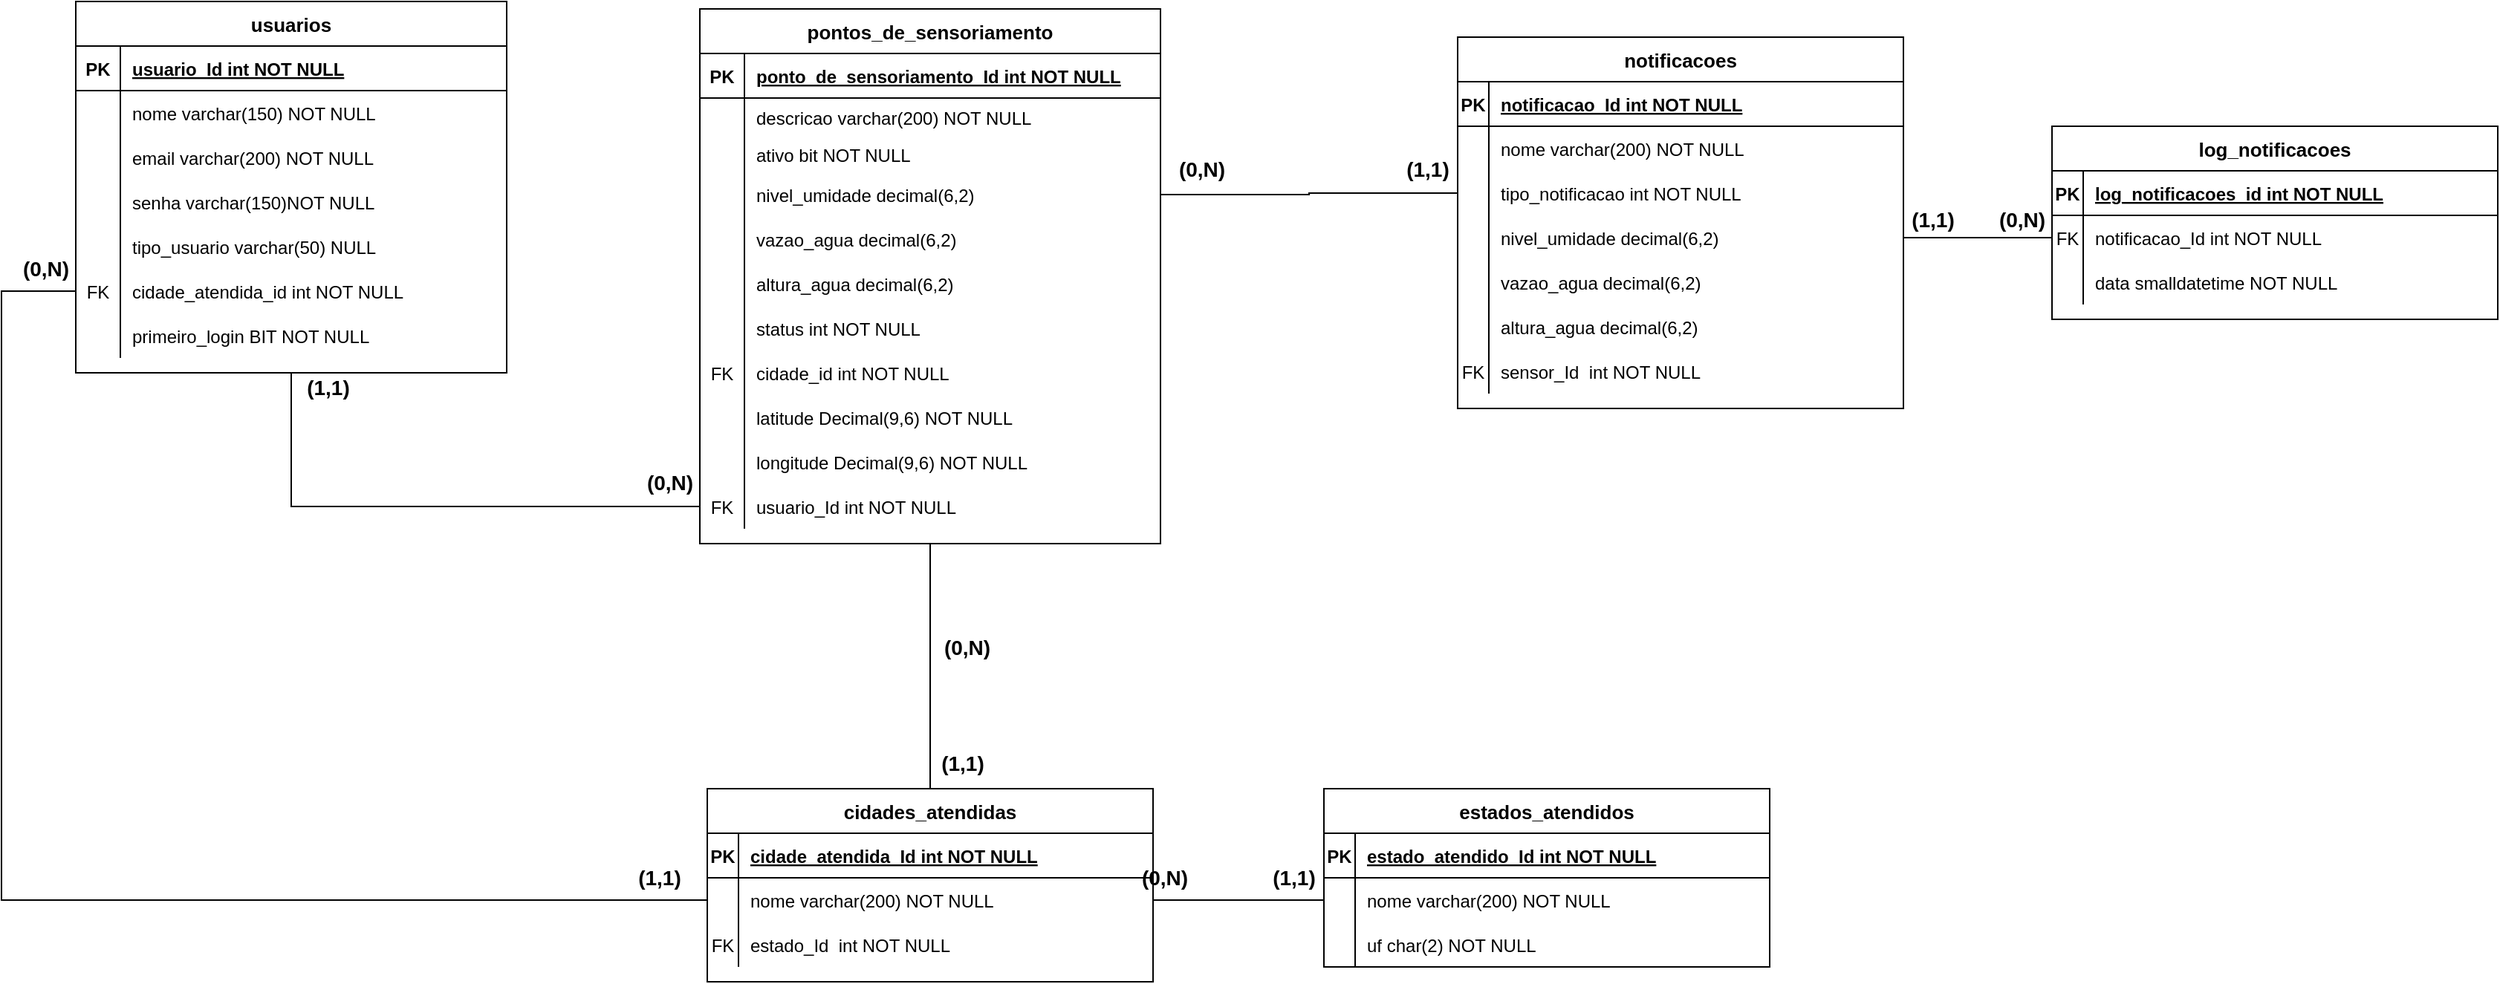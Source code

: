 <mxfile version="14.9.6" type="device"><diagram id="jBr9IymZBDdei56q7elg" name="avisa-enchente"><mxGraphModel dx="846" dy="494" grid="1" gridSize="10" guides="1" tooltips="1" connect="1" arrows="1" fold="1" page="1" pageScale="1" pageWidth="1169" pageHeight="827" math="0" shadow="0"><root><mxCell id="0"/><mxCell id="1" parent="0"/><mxCell id="GgsB9vid7x8GfVZ6DbZx-3" value="notificacoes" style="shape=table;startSize=30;container=1;collapsible=1;childLayout=tableLayout;fixedRows=1;rowLines=0;fontStyle=1;align=center;resizeLast=1;fontSize=13;" parent="1" vertex="1"><mxGeometry x="1180" y="94" width="300" height="250.0" as="geometry"/></mxCell><mxCell id="GgsB9vid7x8GfVZ6DbZx-4" value="" style="shape=partialRectangle;collapsible=0;dropTarget=0;pointerEvents=0;fillColor=none;points=[[0,0.5],[1,0.5]];portConstraint=eastwest;top=0;left=0;right=0;bottom=1;" parent="GgsB9vid7x8GfVZ6DbZx-3" vertex="1"><mxGeometry y="30" width="300" height="30" as="geometry"/></mxCell><mxCell id="GgsB9vid7x8GfVZ6DbZx-5" value="PK" style="shape=partialRectangle;overflow=hidden;connectable=0;fillColor=none;top=0;left=0;bottom=0;right=0;fontStyle=1;" parent="GgsB9vid7x8GfVZ6DbZx-4" vertex="1"><mxGeometry width="21.0" height="30" as="geometry"/></mxCell><mxCell id="GgsB9vid7x8GfVZ6DbZx-6" value="notificacao_Id int NOT NULL" style="shape=partialRectangle;overflow=hidden;connectable=0;fillColor=none;top=0;left=0;bottom=0;right=0;align=left;spacingLeft=6;fontStyle=5;" parent="GgsB9vid7x8GfVZ6DbZx-4" vertex="1"><mxGeometry x="21.0" width="279" height="30" as="geometry"/></mxCell><mxCell id="GgsB9vid7x8GfVZ6DbZx-7" value="" style="shape=partialRectangle;collapsible=0;dropTarget=0;pointerEvents=0;fillColor=none;points=[[0,0.5],[1,0.5]];portConstraint=eastwest;top=0;left=0;right=0;bottom=0;" parent="GgsB9vid7x8GfVZ6DbZx-3" vertex="1"><mxGeometry y="60" width="300" height="30" as="geometry"/></mxCell><mxCell id="GgsB9vid7x8GfVZ6DbZx-8" value="" style="shape=partialRectangle;overflow=hidden;connectable=0;fillColor=none;top=0;left=0;bottom=0;right=0;" parent="GgsB9vid7x8GfVZ6DbZx-7" vertex="1"><mxGeometry width="21.0" height="30" as="geometry"/></mxCell><mxCell id="GgsB9vid7x8GfVZ6DbZx-9" value="nome varchar(200) NOT NULL" style="shape=partialRectangle;overflow=hidden;connectable=0;fillColor=none;top=0;left=0;bottom=0;right=0;align=left;spacingLeft=6;" parent="GgsB9vid7x8GfVZ6DbZx-7" vertex="1"><mxGeometry x="21.0" width="279" height="30" as="geometry"/></mxCell><mxCell id="M9sTHSQk9qjNl0RPblQT-67" style="shape=partialRectangle;collapsible=0;dropTarget=0;pointerEvents=0;fillColor=none;points=[[0,0.5],[1,0.5]];portConstraint=eastwest;top=0;left=0;right=0;bottom=0;" parent="GgsB9vid7x8GfVZ6DbZx-3" vertex="1"><mxGeometry y="90" width="300" height="30" as="geometry"/></mxCell><mxCell id="M9sTHSQk9qjNl0RPblQT-68" style="shape=partialRectangle;overflow=hidden;connectable=0;fillColor=none;top=0;left=0;bottom=0;right=0;" parent="M9sTHSQk9qjNl0RPblQT-67" vertex="1"><mxGeometry width="21.0" height="30" as="geometry"/></mxCell><mxCell id="M9sTHSQk9qjNl0RPblQT-69" value="tipo_notificacao int NOT NULL" style="shape=partialRectangle;overflow=hidden;connectable=0;fillColor=none;top=0;left=0;bottom=0;right=0;align=left;spacingLeft=6;" parent="M9sTHSQk9qjNl0RPblQT-67" vertex="1"><mxGeometry x="21.0" width="279" height="30" as="geometry"/></mxCell><mxCell id="M9sTHSQk9qjNl0RPblQT-70" style="shape=partialRectangle;collapsible=0;dropTarget=0;pointerEvents=0;fillColor=none;points=[[0,0.5],[1,0.5]];portConstraint=eastwest;top=0;left=0;right=0;bottom=0;" parent="GgsB9vid7x8GfVZ6DbZx-3" vertex="1"><mxGeometry y="120" width="300" height="30" as="geometry"/></mxCell><mxCell id="M9sTHSQk9qjNl0RPblQT-71" style="shape=partialRectangle;overflow=hidden;connectable=0;fillColor=none;top=0;left=0;bottom=0;right=0;" parent="M9sTHSQk9qjNl0RPblQT-70" vertex="1"><mxGeometry width="21.0" height="30" as="geometry"/></mxCell><mxCell id="M9sTHSQk9qjNl0RPblQT-72" value="nivel_umidade decimal(6,2)" style="shape=partialRectangle;overflow=hidden;connectable=0;fillColor=none;top=0;left=0;bottom=0;right=0;align=left;spacingLeft=6;" parent="M9sTHSQk9qjNl0RPblQT-70" vertex="1"><mxGeometry x="21.0" width="279" height="30" as="geometry"/></mxCell><mxCell id="M9sTHSQk9qjNl0RPblQT-84" style="shape=partialRectangle;collapsible=0;dropTarget=0;pointerEvents=0;fillColor=none;points=[[0,0.5],[1,0.5]];portConstraint=eastwest;top=0;left=0;right=0;bottom=0;" parent="GgsB9vid7x8GfVZ6DbZx-3" vertex="1"><mxGeometry y="150" width="300" height="30" as="geometry"/></mxCell><mxCell id="M9sTHSQk9qjNl0RPblQT-85" style="shape=partialRectangle;overflow=hidden;connectable=0;fillColor=none;top=0;left=0;bottom=0;right=0;" parent="M9sTHSQk9qjNl0RPblQT-84" vertex="1"><mxGeometry width="21.0" height="30" as="geometry"/></mxCell><mxCell id="M9sTHSQk9qjNl0RPblQT-86" value="vazao_agua decimal(6,2)" style="shape=partialRectangle;overflow=hidden;connectable=0;fillColor=none;top=0;left=0;bottom=0;right=0;align=left;spacingLeft=6;" parent="M9sTHSQk9qjNl0RPblQT-84" vertex="1"><mxGeometry x="21.0" width="279" height="30" as="geometry"/></mxCell><mxCell id="M9sTHSQk9qjNl0RPblQT-81" style="shape=partialRectangle;collapsible=0;dropTarget=0;pointerEvents=0;fillColor=none;points=[[0,0.5],[1,0.5]];portConstraint=eastwest;top=0;left=0;right=0;bottom=0;" parent="GgsB9vid7x8GfVZ6DbZx-3" vertex="1"><mxGeometry y="180" width="300" height="30" as="geometry"/></mxCell><mxCell id="M9sTHSQk9qjNl0RPblQT-82" style="shape=partialRectangle;overflow=hidden;connectable=0;fillColor=none;top=0;left=0;bottom=0;right=0;" parent="M9sTHSQk9qjNl0RPblQT-81" vertex="1"><mxGeometry width="21.0" height="30" as="geometry"/></mxCell><mxCell id="M9sTHSQk9qjNl0RPblQT-83" value="altura_agua decimal(6,2)" style="shape=partialRectangle;overflow=hidden;connectable=0;fillColor=none;top=0;left=0;bottom=0;right=0;align=left;spacingLeft=6;" parent="M9sTHSQk9qjNl0RPblQT-81" vertex="1"><mxGeometry x="21.0" width="279" height="30" as="geometry"/></mxCell><mxCell id="GgsB9vid7x8GfVZ6DbZx-10" value="" style="shape=partialRectangle;collapsible=0;dropTarget=0;pointerEvents=0;fillColor=none;points=[[0,0.5],[1,0.5]];portConstraint=eastwest;top=0;left=0;right=0;bottom=0;" parent="GgsB9vid7x8GfVZ6DbZx-3" vertex="1"><mxGeometry y="210" width="300" height="30" as="geometry"/></mxCell><mxCell id="GgsB9vid7x8GfVZ6DbZx-11" value="FK" style="shape=partialRectangle;overflow=hidden;connectable=0;fillColor=none;top=0;left=0;bottom=0;right=0;" parent="GgsB9vid7x8GfVZ6DbZx-10" vertex="1"><mxGeometry width="21.0" height="30" as="geometry"/></mxCell><mxCell id="GgsB9vid7x8GfVZ6DbZx-12" value="sensor_Id  int NOT NULL" style="shape=partialRectangle;overflow=hidden;connectable=0;fillColor=none;top=0;left=0;bottom=0;right=0;align=left;spacingLeft=6;" parent="GgsB9vid7x8GfVZ6DbZx-10" vertex="1"><mxGeometry x="21.0" width="279" height="30" as="geometry"/></mxCell><mxCell id="M9sTHSQk9qjNl0RPblQT-98" style="edgeStyle=orthogonalEdgeStyle;rounded=0;orthogonalLoop=1;jettySize=auto;html=1;entryX=0.5;entryY=0;entryDx=0;entryDy=0;endArrow=none;endFill=0;" parent="1" source="GgsB9vid7x8GfVZ6DbZx-35" target="M9sTHSQk9qjNl0RPblQT-16" edge="1"><mxGeometry relative="1" as="geometry"/></mxCell><mxCell id="GgsB9vid7x8GfVZ6DbZx-35" value="pontos_de_sensoriamento" style="shape=table;startSize=30;container=1;collapsible=1;childLayout=tableLayout;fixedRows=1;rowLines=0;fontStyle=1;align=center;resizeLast=1;fontSize=13;" parent="1" vertex="1"><mxGeometry x="670" y="75" width="310" height="360" as="geometry"/></mxCell><mxCell id="GgsB9vid7x8GfVZ6DbZx-36" value="" style="shape=partialRectangle;collapsible=0;dropTarget=0;pointerEvents=0;fillColor=none;points=[[0,0.5],[1,0.5]];portConstraint=eastwest;top=0;left=0;right=0;bottom=1;" parent="GgsB9vid7x8GfVZ6DbZx-35" vertex="1"><mxGeometry y="30" width="310" height="30" as="geometry"/></mxCell><mxCell id="GgsB9vid7x8GfVZ6DbZx-37" value="PK" style="shape=partialRectangle;overflow=hidden;connectable=0;fillColor=none;top=0;left=0;bottom=0;right=0;fontStyle=1;" parent="GgsB9vid7x8GfVZ6DbZx-36" vertex="1"><mxGeometry width="30" height="30" as="geometry"/></mxCell><mxCell id="GgsB9vid7x8GfVZ6DbZx-38" value="ponto_de_sensoriamento_Id int NOT NULL" style="shape=partialRectangle;overflow=hidden;connectable=0;fillColor=none;top=0;left=0;bottom=0;right=0;align=left;spacingLeft=6;fontStyle=5;" parent="GgsB9vid7x8GfVZ6DbZx-36" vertex="1"><mxGeometry x="30" width="280" height="30" as="geometry"/></mxCell><mxCell id="GgsB9vid7x8GfVZ6DbZx-39" value="" style="shape=partialRectangle;collapsible=0;dropTarget=0;pointerEvents=0;fillColor=none;points=[[0,0.5],[1,0.5]];portConstraint=eastwest;top=0;left=0;right=0;bottom=0;" parent="GgsB9vid7x8GfVZ6DbZx-35" vertex="1"><mxGeometry y="60" width="310" height="26" as="geometry"/></mxCell><mxCell id="GgsB9vid7x8GfVZ6DbZx-40" value="" style="shape=partialRectangle;overflow=hidden;connectable=0;fillColor=none;top=0;left=0;bottom=0;right=0;" parent="GgsB9vid7x8GfVZ6DbZx-39" vertex="1"><mxGeometry width="30" height="26" as="geometry"/></mxCell><mxCell id="GgsB9vid7x8GfVZ6DbZx-41" value="descricao varchar(200) NOT NULL " style="shape=partialRectangle;overflow=hidden;connectable=0;fillColor=none;top=0;left=0;bottom=0;right=0;align=left;spacingLeft=6;" parent="GgsB9vid7x8GfVZ6DbZx-39" vertex="1"><mxGeometry x="30" width="280" height="26" as="geometry"/></mxCell><mxCell id="GgsB9vid7x8GfVZ6DbZx-42" value="" style="shape=partialRectangle;collapsible=0;dropTarget=0;pointerEvents=0;fillColor=none;points=[[0,0.5],[1,0.5]];portConstraint=eastwest;top=0;left=0;right=0;bottom=0;" parent="GgsB9vid7x8GfVZ6DbZx-35" vertex="1"><mxGeometry y="86" width="310" height="24" as="geometry"/></mxCell><mxCell id="GgsB9vid7x8GfVZ6DbZx-43" value="" style="shape=partialRectangle;overflow=hidden;connectable=0;fillColor=none;top=0;left=0;bottom=0;right=0;" parent="GgsB9vid7x8GfVZ6DbZx-42" vertex="1"><mxGeometry width="30" height="24" as="geometry"/></mxCell><mxCell id="GgsB9vid7x8GfVZ6DbZx-44" value="ativo bit NOT NULL" style="shape=partialRectangle;overflow=hidden;connectable=0;fillColor=none;top=0;left=0;bottom=0;right=0;align=left;spacingLeft=6;" parent="GgsB9vid7x8GfVZ6DbZx-42" vertex="1"><mxGeometry x="30" width="280" height="24" as="geometry"/></mxCell><mxCell id="5u42FS3XqOp0l-_GVUL--12" style="shape=partialRectangle;collapsible=0;dropTarget=0;pointerEvents=0;fillColor=none;points=[[0,0.5],[1,0.5]];portConstraint=eastwest;top=0;left=0;right=0;bottom=0;" parent="GgsB9vid7x8GfVZ6DbZx-35" vertex="1"><mxGeometry y="110" width="310" height="30" as="geometry"/></mxCell><mxCell id="5u42FS3XqOp0l-_GVUL--13" value="" style="shape=partialRectangle;overflow=hidden;connectable=0;fillColor=none;top=0;left=0;bottom=0;right=0;" parent="5u42FS3XqOp0l-_GVUL--12" vertex="1"><mxGeometry width="30" height="30" as="geometry"/></mxCell><mxCell id="5u42FS3XqOp0l-_GVUL--14" value="nivel_umidade decimal(6,2)" style="shape=partialRectangle;overflow=hidden;connectable=0;fillColor=none;top=0;left=0;bottom=0;right=0;align=left;spacingLeft=6;fontStyle=0" parent="5u42FS3XqOp0l-_GVUL--12" vertex="1"><mxGeometry x="30" width="280" height="30" as="geometry"/></mxCell><mxCell id="M9sTHSQk9qjNl0RPblQT-13" style="shape=partialRectangle;collapsible=0;dropTarget=0;pointerEvents=0;fillColor=none;points=[[0,0.5],[1,0.5]];portConstraint=eastwest;top=0;left=0;right=0;bottom=0;" parent="GgsB9vid7x8GfVZ6DbZx-35" vertex="1"><mxGeometry y="140" width="310" height="30" as="geometry"/></mxCell><mxCell id="M9sTHSQk9qjNl0RPblQT-14" style="shape=partialRectangle;overflow=hidden;connectable=0;fillColor=none;top=0;left=0;bottom=0;right=0;" parent="M9sTHSQk9qjNl0RPblQT-13" vertex="1"><mxGeometry width="30" height="30" as="geometry"/></mxCell><mxCell id="M9sTHSQk9qjNl0RPblQT-15" value="vazao_agua decimal(6,2)" style="shape=partialRectangle;overflow=hidden;connectable=0;fillColor=none;top=0;left=0;bottom=0;right=0;align=left;spacingLeft=6;fontStyle=0" parent="M9sTHSQk9qjNl0RPblQT-13" vertex="1"><mxGeometry x="30" width="280" height="30" as="geometry"/></mxCell><mxCell id="M9sTHSQk9qjNl0RPblQT-10" style="shape=partialRectangle;collapsible=0;dropTarget=0;pointerEvents=0;fillColor=none;points=[[0,0.5],[1,0.5]];portConstraint=eastwest;top=0;left=0;right=0;bottom=0;" parent="GgsB9vid7x8GfVZ6DbZx-35" vertex="1"><mxGeometry y="170" width="310" height="30" as="geometry"/></mxCell><mxCell id="M9sTHSQk9qjNl0RPblQT-11" style="shape=partialRectangle;overflow=hidden;connectable=0;fillColor=none;top=0;left=0;bottom=0;right=0;" parent="M9sTHSQk9qjNl0RPblQT-10" vertex="1"><mxGeometry width="30" height="30" as="geometry"/></mxCell><mxCell id="M9sTHSQk9qjNl0RPblQT-12" value="altura_agua decimal(6,2)" style="shape=partialRectangle;overflow=hidden;connectable=0;fillColor=none;top=0;left=0;bottom=0;right=0;align=left;spacingLeft=6;fontStyle=0" parent="M9sTHSQk9qjNl0RPblQT-10" vertex="1"><mxGeometry x="30" width="280" height="30" as="geometry"/></mxCell><mxCell id="M9sTHSQk9qjNl0RPblQT-64" style="shape=partialRectangle;collapsible=0;dropTarget=0;pointerEvents=0;fillColor=none;points=[[0,0.5],[1,0.5]];portConstraint=eastwest;top=0;left=0;right=0;bottom=0;" parent="GgsB9vid7x8GfVZ6DbZx-35" vertex="1"><mxGeometry y="200" width="310" height="30" as="geometry"/></mxCell><mxCell id="M9sTHSQk9qjNl0RPblQT-65" style="shape=partialRectangle;overflow=hidden;connectable=0;fillColor=none;top=0;left=0;bottom=0;right=0;" parent="M9sTHSQk9qjNl0RPblQT-64" vertex="1"><mxGeometry width="30" height="30" as="geometry"/></mxCell><mxCell id="M9sTHSQk9qjNl0RPblQT-66" value="status int NOT NULL" style="shape=partialRectangle;overflow=hidden;connectable=0;fillColor=none;top=0;left=0;bottom=0;right=0;align=left;spacingLeft=6;fontStyle=0" parent="M9sTHSQk9qjNl0RPblQT-64" vertex="1"><mxGeometry x="30" width="280" height="30" as="geometry"/></mxCell><mxCell id="M9sTHSQk9qjNl0RPblQT-7" style="shape=partialRectangle;collapsible=0;dropTarget=0;pointerEvents=0;fillColor=none;points=[[0,0.5],[1,0.5]];portConstraint=eastwest;top=0;left=0;right=0;bottom=0;" parent="GgsB9vid7x8GfVZ6DbZx-35" vertex="1"><mxGeometry y="230" width="310" height="30" as="geometry"/></mxCell><mxCell id="M9sTHSQk9qjNl0RPblQT-8" value="FK" style="shape=partialRectangle;overflow=hidden;connectable=0;fillColor=none;top=0;left=0;bottom=0;right=0;" parent="M9sTHSQk9qjNl0RPblQT-7" vertex="1"><mxGeometry width="30" height="30" as="geometry"/></mxCell><mxCell id="M9sTHSQk9qjNl0RPblQT-9" value="cidade_id int NOT NULL" style="shape=partialRectangle;overflow=hidden;connectable=0;fillColor=none;top=0;left=0;bottom=0;right=0;align=left;spacingLeft=6;fontStyle=0" parent="M9sTHSQk9qjNl0RPblQT-7" vertex="1"><mxGeometry x="30" width="280" height="30" as="geometry"/></mxCell><mxCell id="5u42FS3XqOp0l-_GVUL--4" style="shape=partialRectangle;collapsible=0;dropTarget=0;pointerEvents=0;fillColor=none;points=[[0,0.5],[1,0.5]];portConstraint=eastwest;top=0;left=0;right=0;bottom=0;" parent="GgsB9vid7x8GfVZ6DbZx-35" vertex="1"><mxGeometry y="260" width="310" height="30" as="geometry"/></mxCell><mxCell id="5u42FS3XqOp0l-_GVUL--5" style="shape=partialRectangle;overflow=hidden;connectable=0;fillColor=none;top=0;left=0;bottom=0;right=0;" parent="5u42FS3XqOp0l-_GVUL--4" vertex="1"><mxGeometry width="30" height="30" as="geometry"/></mxCell><mxCell id="5u42FS3XqOp0l-_GVUL--6" value="latitude Decimal(9,6) NOT NULL" style="shape=partialRectangle;overflow=hidden;connectable=0;fillColor=none;top=0;left=0;bottom=0;right=0;align=left;spacingLeft=6;" parent="5u42FS3XqOp0l-_GVUL--4" vertex="1"><mxGeometry x="30" width="280" height="30" as="geometry"/></mxCell><mxCell id="5u42FS3XqOp0l-_GVUL--1" style="shape=partialRectangle;collapsible=0;dropTarget=0;pointerEvents=0;fillColor=none;points=[[0,0.5],[1,0.5]];portConstraint=eastwest;top=0;left=0;right=0;bottom=0;" parent="GgsB9vid7x8GfVZ6DbZx-35" vertex="1"><mxGeometry y="290" width="310" height="30" as="geometry"/></mxCell><mxCell id="5u42FS3XqOp0l-_GVUL--2" style="shape=partialRectangle;overflow=hidden;connectable=0;fillColor=none;top=0;left=0;bottom=0;right=0;" parent="5u42FS3XqOp0l-_GVUL--1" vertex="1"><mxGeometry width="30" height="30" as="geometry"/></mxCell><mxCell id="5u42FS3XqOp0l-_GVUL--3" value="longitude Decimal(9,6) NOT NULL" style="shape=partialRectangle;overflow=hidden;connectable=0;fillColor=none;top=0;left=0;bottom=0;right=0;align=left;spacingLeft=6;" parent="5u42FS3XqOp0l-_GVUL--1" vertex="1"><mxGeometry x="30" width="280" height="30" as="geometry"/></mxCell><mxCell id="GgsB9vid7x8GfVZ6DbZx-45" style="shape=partialRectangle;collapsible=0;dropTarget=0;pointerEvents=0;fillColor=none;points=[[0,0.5],[1,0.5]];portConstraint=eastwest;top=0;left=0;right=0;bottom=0;" parent="GgsB9vid7x8GfVZ6DbZx-35" vertex="1"><mxGeometry y="320" width="310" height="30" as="geometry"/></mxCell><mxCell id="GgsB9vid7x8GfVZ6DbZx-46" value="FK" style="shape=partialRectangle;overflow=hidden;connectable=0;fillColor=none;top=0;left=0;bottom=0;right=0;" parent="GgsB9vid7x8GfVZ6DbZx-45" vertex="1"><mxGeometry width="30" height="30" as="geometry"/></mxCell><mxCell id="GgsB9vid7x8GfVZ6DbZx-47" value="usuario_Id int NOT NULL" style="shape=partialRectangle;overflow=hidden;connectable=0;fillColor=none;top=0;left=0;bottom=0;right=0;align=left;spacingLeft=6;fontStyle=0" parent="GgsB9vid7x8GfVZ6DbZx-45" vertex="1"><mxGeometry x="30" width="280" height="30" as="geometry"/></mxCell><mxCell id="5u42FS3XqOp0l-_GVUL--7" style="edgeStyle=orthogonalEdgeStyle;rounded=0;orthogonalLoop=1;jettySize=auto;html=1;entryX=0;entryY=0.5;entryDx=0;entryDy=0;endArrow=none;endFill=0;" parent="1" source="GgsB9vid7x8GfVZ6DbZx-54" target="GgsB9vid7x8GfVZ6DbZx-45" edge="1"><mxGeometry relative="1" as="geometry"/></mxCell><mxCell id="GgsB9vid7x8GfVZ6DbZx-54" value="usuarios" style="shape=table;startSize=30;container=1;collapsible=1;childLayout=tableLayout;fixedRows=1;rowLines=0;fontStyle=1;align=center;resizeLast=1;fontSize=13;" parent="1" vertex="1"><mxGeometry x="250" y="70" width="290" height="250" as="geometry"/></mxCell><mxCell id="GgsB9vid7x8GfVZ6DbZx-55" value="" style="shape=partialRectangle;collapsible=0;dropTarget=0;pointerEvents=0;fillColor=none;points=[[0,0.5],[1,0.5]];portConstraint=eastwest;top=0;left=0;right=0;bottom=1;" parent="GgsB9vid7x8GfVZ6DbZx-54" vertex="1"><mxGeometry y="30" width="290" height="30" as="geometry"/></mxCell><mxCell id="GgsB9vid7x8GfVZ6DbZx-56" value="PK" style="shape=partialRectangle;overflow=hidden;connectable=0;fillColor=none;top=0;left=0;bottom=0;right=0;fontStyle=1;" parent="GgsB9vid7x8GfVZ6DbZx-55" vertex="1"><mxGeometry width="30" height="30" as="geometry"/></mxCell><mxCell id="GgsB9vid7x8GfVZ6DbZx-57" value="usuario_Id int NOT NULL " style="shape=partialRectangle;overflow=hidden;connectable=0;fillColor=none;top=0;left=0;bottom=0;right=0;align=left;spacingLeft=6;fontStyle=5;" parent="GgsB9vid7x8GfVZ6DbZx-55" vertex="1"><mxGeometry x="30" width="260" height="30" as="geometry"/></mxCell><mxCell id="GgsB9vid7x8GfVZ6DbZx-58" value="" style="shape=partialRectangle;collapsible=0;dropTarget=0;pointerEvents=0;fillColor=none;points=[[0,0.5],[1,0.5]];portConstraint=eastwest;top=0;left=0;right=0;bottom=0;" parent="GgsB9vid7x8GfVZ6DbZx-54" vertex="1"><mxGeometry y="60" width="290" height="30" as="geometry"/></mxCell><mxCell id="GgsB9vid7x8GfVZ6DbZx-59" value="" style="shape=partialRectangle;overflow=hidden;connectable=0;fillColor=none;top=0;left=0;bottom=0;right=0;" parent="GgsB9vid7x8GfVZ6DbZx-58" vertex="1"><mxGeometry width="30" height="30" as="geometry"/></mxCell><mxCell id="GgsB9vid7x8GfVZ6DbZx-60" value="nome varchar(150) NOT NULL" style="shape=partialRectangle;overflow=hidden;connectable=0;fillColor=none;top=0;left=0;bottom=0;right=0;align=left;spacingLeft=6;" parent="GgsB9vid7x8GfVZ6DbZx-58" vertex="1"><mxGeometry x="30" width="260" height="30" as="geometry"/></mxCell><mxCell id="M9sTHSQk9qjNl0RPblQT-42" style="shape=partialRectangle;collapsible=0;dropTarget=0;pointerEvents=0;fillColor=none;points=[[0,0.5],[1,0.5]];portConstraint=eastwest;top=0;left=0;right=0;bottom=0;" parent="GgsB9vid7x8GfVZ6DbZx-54" vertex="1"><mxGeometry y="90" width="290" height="30" as="geometry"/></mxCell><mxCell id="M9sTHSQk9qjNl0RPblQT-43" style="shape=partialRectangle;overflow=hidden;connectable=0;fillColor=none;top=0;left=0;bottom=0;right=0;" parent="M9sTHSQk9qjNl0RPblQT-42" vertex="1"><mxGeometry width="30" height="30" as="geometry"/></mxCell><mxCell id="M9sTHSQk9qjNl0RPblQT-44" value="email varchar(200) NOT NULL" style="shape=partialRectangle;overflow=hidden;connectable=0;fillColor=none;top=0;left=0;bottom=0;right=0;align=left;spacingLeft=6;" parent="M9sTHSQk9qjNl0RPblQT-42" vertex="1"><mxGeometry x="30" width="260" height="30" as="geometry"/></mxCell><mxCell id="GgsB9vid7x8GfVZ6DbZx-61" style="shape=partialRectangle;collapsible=0;dropTarget=0;pointerEvents=0;fillColor=none;points=[[0,0.5],[1,0.5]];portConstraint=eastwest;top=0;left=0;right=0;bottom=0;" parent="GgsB9vid7x8GfVZ6DbZx-54" vertex="1"><mxGeometry y="120" width="290" height="30" as="geometry"/></mxCell><mxCell id="GgsB9vid7x8GfVZ6DbZx-62" style="shape=partialRectangle;overflow=hidden;connectable=0;fillColor=none;top=0;left=0;bottom=0;right=0;" parent="GgsB9vid7x8GfVZ6DbZx-61" vertex="1"><mxGeometry width="30" height="30" as="geometry"/></mxCell><mxCell id="GgsB9vid7x8GfVZ6DbZx-63" value="senha varchar(150)NOT NULL" style="shape=partialRectangle;overflow=hidden;connectable=0;fillColor=none;top=0;left=0;bottom=0;right=0;align=left;spacingLeft=6;" parent="GgsB9vid7x8GfVZ6DbZx-61" vertex="1"><mxGeometry x="30" width="260" height="30" as="geometry"/></mxCell><mxCell id="GgsB9vid7x8GfVZ6DbZx-64" style="shape=partialRectangle;collapsible=0;dropTarget=0;pointerEvents=0;fillColor=none;points=[[0,0.5],[1,0.5]];portConstraint=eastwest;top=0;left=0;right=0;bottom=0;" parent="GgsB9vid7x8GfVZ6DbZx-54" vertex="1"><mxGeometry y="150" width="290" height="30" as="geometry"/></mxCell><mxCell id="GgsB9vid7x8GfVZ6DbZx-65" style="shape=partialRectangle;overflow=hidden;connectable=0;fillColor=none;top=0;left=0;bottom=0;right=0;" parent="GgsB9vid7x8GfVZ6DbZx-64" vertex="1"><mxGeometry width="30" height="30" as="geometry"/></mxCell><mxCell id="GgsB9vid7x8GfVZ6DbZx-66" value="tipo_usuario varchar(50) NULL" style="shape=partialRectangle;overflow=hidden;connectable=0;fillColor=none;top=0;left=0;bottom=0;right=0;align=left;spacingLeft=6;" parent="GgsB9vid7x8GfVZ6DbZx-64" vertex="1"><mxGeometry x="30" width="260" height="30" as="geometry"/></mxCell><mxCell id="M9sTHSQk9qjNl0RPblQT-1" style="shape=partialRectangle;collapsible=0;dropTarget=0;pointerEvents=0;fillColor=none;points=[[0,0.5],[1,0.5]];portConstraint=eastwest;top=0;left=0;right=0;bottom=0;" parent="GgsB9vid7x8GfVZ6DbZx-54" vertex="1"><mxGeometry y="180" width="290" height="30" as="geometry"/></mxCell><mxCell id="M9sTHSQk9qjNl0RPblQT-2" value="FK" style="shape=partialRectangle;overflow=hidden;connectable=0;fillColor=none;top=0;left=0;bottom=0;right=0;" parent="M9sTHSQk9qjNl0RPblQT-1" vertex="1"><mxGeometry width="30" height="30" as="geometry"/></mxCell><mxCell id="M9sTHSQk9qjNl0RPblQT-3" value="cidade_atendida_id int NOT NULL" style="shape=partialRectangle;overflow=hidden;connectable=0;fillColor=none;top=0;left=0;bottom=0;right=0;align=left;spacingLeft=6;" parent="M9sTHSQk9qjNl0RPblQT-1" vertex="1"><mxGeometry x="30" width="260" height="30" as="geometry"/></mxCell><mxCell id="3FxxbMoQQU4WjFUvLJdb-1" style="shape=partialRectangle;collapsible=0;dropTarget=0;pointerEvents=0;fillColor=none;points=[[0,0.5],[1,0.5]];portConstraint=eastwest;top=0;left=0;right=0;bottom=0;" vertex="1" parent="GgsB9vid7x8GfVZ6DbZx-54"><mxGeometry y="210" width="290" height="30" as="geometry"/></mxCell><mxCell id="3FxxbMoQQU4WjFUvLJdb-2" style="shape=partialRectangle;overflow=hidden;connectable=0;fillColor=none;top=0;left=0;bottom=0;right=0;" vertex="1" parent="3FxxbMoQQU4WjFUvLJdb-1"><mxGeometry width="30" height="30" as="geometry"/></mxCell><mxCell id="3FxxbMoQQU4WjFUvLJdb-3" value="primeiro_login BIT NOT NULL" style="shape=partialRectangle;overflow=hidden;connectable=0;fillColor=none;top=0;left=0;bottom=0;right=0;align=left;spacingLeft=6;" vertex="1" parent="3FxxbMoQQU4WjFUvLJdb-1"><mxGeometry x="30" width="260" height="30" as="geometry"/></mxCell><mxCell id="5u42FS3XqOp0l-_GVUL--8" value="&lt;span style=&quot;font-size: 14px;&quot;&gt;(0,N)&lt;/span&gt;" style="text;html=1;strokeColor=none;fillColor=none;align=center;verticalAlign=middle;whiteSpace=wrap;rounded=0;fontSize=14;fontStyle=1" parent="1" vertex="1"><mxGeometry x="630" y="384" width="40" height="20" as="geometry"/></mxCell><mxCell id="5u42FS3XqOp0l-_GVUL--10" value="&lt;span style=&quot;font-size: 14px&quot;&gt;(1,1)&lt;/span&gt;" style="text;html=1;strokeColor=none;fillColor=none;align=center;verticalAlign=middle;whiteSpace=wrap;rounded=0;fontSize=14;fontStyle=1" parent="1" vertex="1"><mxGeometry x="400" y="320" width="40" height="20" as="geometry"/></mxCell><mxCell id="5u42FS3XqOp0l-_GVUL--17" value="&lt;span style=&quot;font-size: 14px&quot;&gt;(1,1)&lt;/span&gt;" style="text;html=1;strokeColor=none;fillColor=none;align=center;verticalAlign=middle;whiteSpace=wrap;rounded=0;fontSize=14;fontStyle=1" parent="1" vertex="1"><mxGeometry x="1140" y="173" width="40" height="20" as="geometry"/></mxCell><mxCell id="5u42FS3XqOp0l-_GVUL--18" value="&lt;span style=&quot;font-size: 14px&quot;&gt;(0,N)&lt;/span&gt;" style="text;html=1;strokeColor=none;fillColor=none;align=center;verticalAlign=middle;whiteSpace=wrap;rounded=0;fontSize=14;fontStyle=1" parent="1" vertex="1"><mxGeometry x="988" y="173" width="40" height="20" as="geometry"/></mxCell><mxCell id="M9sTHSQk9qjNl0RPblQT-16" value="cidades_atendidas" style="shape=table;startSize=30;container=1;collapsible=1;childLayout=tableLayout;fixedRows=1;rowLines=0;fontStyle=1;align=center;resizeLast=1;fontSize=13;" parent="1" vertex="1"><mxGeometry x="675" y="600" width="300" height="130.0" as="geometry"/></mxCell><mxCell id="M9sTHSQk9qjNl0RPblQT-17" value="" style="shape=partialRectangle;collapsible=0;dropTarget=0;pointerEvents=0;fillColor=none;points=[[0,0.5],[1,0.5]];portConstraint=eastwest;top=0;left=0;right=0;bottom=1;" parent="M9sTHSQk9qjNl0RPblQT-16" vertex="1"><mxGeometry y="30" width="300" height="30" as="geometry"/></mxCell><mxCell id="M9sTHSQk9qjNl0RPblQT-18" value="PK" style="shape=partialRectangle;overflow=hidden;connectable=0;fillColor=none;top=0;left=0;bottom=0;right=0;fontStyle=1;" parent="M9sTHSQk9qjNl0RPblQT-17" vertex="1"><mxGeometry width="21.0" height="30" as="geometry"/></mxCell><mxCell id="M9sTHSQk9qjNl0RPblQT-19" value="cidade_atendida_Id int NOT NULL" style="shape=partialRectangle;overflow=hidden;connectable=0;fillColor=none;top=0;left=0;bottom=0;right=0;align=left;spacingLeft=6;fontStyle=5;" parent="M9sTHSQk9qjNl0RPblQT-17" vertex="1"><mxGeometry x="21.0" width="279" height="30" as="geometry"/></mxCell><mxCell id="M9sTHSQk9qjNl0RPblQT-20" value="" style="shape=partialRectangle;collapsible=0;dropTarget=0;pointerEvents=0;fillColor=none;points=[[0,0.5],[1,0.5]];portConstraint=eastwest;top=0;left=0;right=0;bottom=0;" parent="M9sTHSQk9qjNl0RPblQT-16" vertex="1"><mxGeometry y="60" width="300" height="30" as="geometry"/></mxCell><mxCell id="M9sTHSQk9qjNl0RPblQT-21" value="" style="shape=partialRectangle;overflow=hidden;connectable=0;fillColor=none;top=0;left=0;bottom=0;right=0;" parent="M9sTHSQk9qjNl0RPblQT-20" vertex="1"><mxGeometry width="21.0" height="30" as="geometry"/></mxCell><mxCell id="M9sTHSQk9qjNl0RPblQT-22" value="nome varchar(200) NOT NULL" style="shape=partialRectangle;overflow=hidden;connectable=0;fillColor=none;top=0;left=0;bottom=0;right=0;align=left;spacingLeft=6;" parent="M9sTHSQk9qjNl0RPblQT-20" vertex="1"><mxGeometry x="21.0" width="279" height="30" as="geometry"/></mxCell><mxCell id="M9sTHSQk9qjNl0RPblQT-23" value="" style="shape=partialRectangle;collapsible=0;dropTarget=0;pointerEvents=0;fillColor=none;points=[[0,0.5],[1,0.5]];portConstraint=eastwest;top=0;left=0;right=0;bottom=0;" parent="M9sTHSQk9qjNl0RPblQT-16" vertex="1"><mxGeometry y="90" width="300" height="30" as="geometry"/></mxCell><mxCell id="M9sTHSQk9qjNl0RPblQT-24" value="FK" style="shape=partialRectangle;overflow=hidden;connectable=0;fillColor=none;top=0;left=0;bottom=0;right=0;" parent="M9sTHSQk9qjNl0RPblQT-23" vertex="1"><mxGeometry width="21.0" height="30" as="geometry"/></mxCell><mxCell id="M9sTHSQk9qjNl0RPblQT-25" value="estado_Id  int NOT NULL" style="shape=partialRectangle;overflow=hidden;connectable=0;fillColor=none;top=0;left=0;bottom=0;right=0;align=left;spacingLeft=6;" parent="M9sTHSQk9qjNl0RPblQT-23" vertex="1"><mxGeometry x="21.0" width="279" height="30" as="geometry"/></mxCell><mxCell id="M9sTHSQk9qjNl0RPblQT-26" value="estados_atendidos" style="shape=table;startSize=30;container=1;collapsible=1;childLayout=tableLayout;fixedRows=1;rowLines=0;fontStyle=1;align=center;resizeLast=1;fontSize=13;" parent="1" vertex="1"><mxGeometry x="1090" y="600" width="300" height="120" as="geometry"/></mxCell><mxCell id="M9sTHSQk9qjNl0RPblQT-27" value="" style="shape=partialRectangle;collapsible=0;dropTarget=0;pointerEvents=0;fillColor=none;points=[[0,0.5],[1,0.5]];portConstraint=eastwest;top=0;left=0;right=0;bottom=1;" parent="M9sTHSQk9qjNl0RPblQT-26" vertex="1"><mxGeometry y="30" width="300" height="30" as="geometry"/></mxCell><mxCell id="M9sTHSQk9qjNl0RPblQT-28" value="PK" style="shape=partialRectangle;overflow=hidden;connectable=0;fillColor=none;top=0;left=0;bottom=0;right=0;fontStyle=1;" parent="M9sTHSQk9qjNl0RPblQT-27" vertex="1"><mxGeometry width="21.0" height="30" as="geometry"/></mxCell><mxCell id="M9sTHSQk9qjNl0RPblQT-29" value="estado_atendido_Id int NOT NULL" style="shape=partialRectangle;overflow=hidden;connectable=0;fillColor=none;top=0;left=0;bottom=0;right=0;align=left;spacingLeft=6;fontStyle=5;" parent="M9sTHSQk9qjNl0RPblQT-27" vertex="1"><mxGeometry x="21.0" width="279" height="30" as="geometry"/></mxCell><mxCell id="M9sTHSQk9qjNl0RPblQT-30" value="" style="shape=partialRectangle;collapsible=0;dropTarget=0;pointerEvents=0;fillColor=none;points=[[0,0.5],[1,0.5]];portConstraint=eastwest;top=0;left=0;right=0;bottom=0;" parent="M9sTHSQk9qjNl0RPblQT-26" vertex="1"><mxGeometry y="60" width="300" height="30" as="geometry"/></mxCell><mxCell id="M9sTHSQk9qjNl0RPblQT-31" value="" style="shape=partialRectangle;overflow=hidden;connectable=0;fillColor=none;top=0;left=0;bottom=0;right=0;" parent="M9sTHSQk9qjNl0RPblQT-30" vertex="1"><mxGeometry width="21.0" height="30" as="geometry"/></mxCell><mxCell id="M9sTHSQk9qjNl0RPblQT-32" value="nome varchar(200) NOT NULL" style="shape=partialRectangle;overflow=hidden;connectable=0;fillColor=none;top=0;left=0;bottom=0;right=0;align=left;spacingLeft=6;" parent="M9sTHSQk9qjNl0RPblQT-30" vertex="1"><mxGeometry x="21.0" width="279" height="30" as="geometry"/></mxCell><mxCell id="M9sTHSQk9qjNl0RPblQT-33" value="" style="shape=partialRectangle;collapsible=0;dropTarget=0;pointerEvents=0;fillColor=none;points=[[0,0.5],[1,0.5]];portConstraint=eastwest;top=0;left=0;right=0;bottom=0;" parent="M9sTHSQk9qjNl0RPblQT-26" vertex="1"><mxGeometry y="90" width="300" height="30" as="geometry"/></mxCell><mxCell id="M9sTHSQk9qjNl0RPblQT-34" value="" style="shape=partialRectangle;overflow=hidden;connectable=0;fillColor=none;top=0;left=0;bottom=0;right=0;" parent="M9sTHSQk9qjNl0RPblQT-33" vertex="1"><mxGeometry width="21.0" height="30" as="geometry"/></mxCell><mxCell id="M9sTHSQk9qjNl0RPblQT-35" value="uf char(2) NOT NULL" style="shape=partialRectangle;overflow=hidden;connectable=0;fillColor=none;top=0;left=0;bottom=0;right=0;align=left;spacingLeft=6;" parent="M9sTHSQk9qjNl0RPblQT-33" vertex="1"><mxGeometry x="21.0" width="279" height="30" as="geometry"/></mxCell><mxCell id="M9sTHSQk9qjNl0RPblQT-46" value="&lt;span style=&quot;font-size: 14px&quot;&gt;(1,1)&lt;/span&gt;" style="text;html=1;strokeColor=none;fillColor=none;align=center;verticalAlign=middle;whiteSpace=wrap;rounded=0;fontSize=14;fontStyle=1" parent="1" vertex="1"><mxGeometry x="1050" y="650" width="40" height="20" as="geometry"/></mxCell><mxCell id="M9sTHSQk9qjNl0RPblQT-47" value="&lt;span style=&quot;font-size: 14px&quot;&gt;(0,N)&lt;/span&gt;" style="text;html=1;strokeColor=none;fillColor=none;align=center;verticalAlign=middle;whiteSpace=wrap;rounded=0;fontSize=14;fontStyle=1" parent="1" vertex="1"><mxGeometry x="962.5" y="650" width="40" height="20" as="geometry"/></mxCell><mxCell id="M9sTHSQk9qjNl0RPblQT-49" value="&lt;span style=&quot;font-size: 14px&quot;&gt;(1,1)&lt;/span&gt;" style="text;html=1;strokeColor=none;fillColor=none;align=center;verticalAlign=middle;whiteSpace=wrap;rounded=0;fontSize=14;fontStyle=1" parent="1" vertex="1"><mxGeometry x="827" y="573" width="40" height="20" as="geometry"/></mxCell><mxCell id="M9sTHSQk9qjNl0RPblQT-50" value="&lt;span style=&quot;font-size: 14px&quot;&gt;(0,N)&lt;/span&gt;" style="text;html=1;strokeColor=none;fillColor=none;align=center;verticalAlign=middle;whiteSpace=wrap;rounded=0;fontSize=14;fontStyle=1" parent="1" vertex="1"><mxGeometry x="830" y="495" width="40" height="20" as="geometry"/></mxCell><mxCell id="M9sTHSQk9qjNl0RPblQT-56" style="edgeStyle=orthogonalEdgeStyle;rounded=0;orthogonalLoop=1;jettySize=auto;html=1;entryX=0;entryY=0.5;entryDx=0;entryDy=0;endArrow=none;endFill=0;" parent="1" source="M9sTHSQk9qjNl0RPblQT-20" target="M9sTHSQk9qjNl0RPblQT-30" edge="1"><mxGeometry relative="1" as="geometry"/></mxCell><mxCell id="M9sTHSQk9qjNl0RPblQT-73" style="edgeStyle=orthogonalEdgeStyle;rounded=0;orthogonalLoop=1;jettySize=auto;html=1;entryX=0;entryY=0.5;entryDx=0;entryDy=0;endArrow=none;endFill=0;" parent="1" source="5u42FS3XqOp0l-_GVUL--12" target="M9sTHSQk9qjNl0RPblQT-67" edge="1"><mxGeometry relative="1" as="geometry"/></mxCell><mxCell id="M9sTHSQk9qjNl0RPblQT-93" value="&lt;span style=&quot;font-size: 14px&quot;&gt;(1,1)&lt;/span&gt;" style="text;html=1;strokeColor=none;fillColor=none;align=center;verticalAlign=middle;whiteSpace=wrap;rounded=0;fontSize=14;fontStyle=1" parent="1" vertex="1"><mxGeometry x="622.5" y="650" width="40" height="20" as="geometry"/></mxCell><mxCell id="M9sTHSQk9qjNl0RPblQT-102" style="edgeStyle=orthogonalEdgeStyle;rounded=0;orthogonalLoop=1;jettySize=auto;html=1;entryX=0;entryY=0.5;entryDx=0;entryDy=0;endArrow=none;endFill=0;" parent="1" source="M9sTHSQk9qjNl0RPblQT-20" target="M9sTHSQk9qjNl0RPblQT-1" edge="1"><mxGeometry relative="1" as="geometry"><Array as="points"><mxPoint x="200" y="675"/><mxPoint x="200" y="265"/></Array></mxGeometry></mxCell><mxCell id="M9sTHSQk9qjNl0RPblQT-103" value="&lt;span style=&quot;font-size: 14px&quot;&gt;(0,N)&lt;/span&gt;" style="text;html=1;strokeColor=none;fillColor=none;align=center;verticalAlign=middle;whiteSpace=wrap;rounded=0;fontSize=14;fontStyle=1" parent="1" vertex="1"><mxGeometry x="210" y="240" width="40" height="20" as="geometry"/></mxCell><mxCell id="6_ovXv9DQb2hQRpWzpSQ-7" value="log_notificacoes" style="shape=table;startSize=30;container=1;collapsible=1;childLayout=tableLayout;fixedRows=1;rowLines=0;fontStyle=1;align=center;resizeLast=1;fontSize=13;" parent="1" vertex="1"><mxGeometry x="1580" y="154" width="300" height="130.0" as="geometry"/></mxCell><mxCell id="6_ovXv9DQb2hQRpWzpSQ-8" value="" style="shape=partialRectangle;collapsible=0;dropTarget=0;pointerEvents=0;fillColor=none;points=[[0,0.5],[1,0.5]];portConstraint=eastwest;top=0;left=0;right=0;bottom=1;" parent="6_ovXv9DQb2hQRpWzpSQ-7" vertex="1"><mxGeometry y="30" width="300" height="30" as="geometry"/></mxCell><mxCell id="6_ovXv9DQb2hQRpWzpSQ-9" value="PK" style="shape=partialRectangle;overflow=hidden;connectable=0;fillColor=none;top=0;left=0;bottom=0;right=0;fontStyle=1;" parent="6_ovXv9DQb2hQRpWzpSQ-8" vertex="1"><mxGeometry width="21.0" height="30" as="geometry"/></mxCell><mxCell id="6_ovXv9DQb2hQRpWzpSQ-10" value="log_notificacoes_id int NOT NULL" style="shape=partialRectangle;overflow=hidden;connectable=0;fillColor=none;top=0;left=0;bottom=0;right=0;align=left;spacingLeft=6;fontStyle=5;" parent="6_ovXv9DQb2hQRpWzpSQ-8" vertex="1"><mxGeometry x="21.0" width="279" height="30" as="geometry"/></mxCell><mxCell id="6_ovXv9DQb2hQRpWzpSQ-11" value="" style="shape=partialRectangle;collapsible=0;dropTarget=0;pointerEvents=0;fillColor=none;points=[[0,0.5],[1,0.5]];portConstraint=eastwest;top=0;left=0;right=0;bottom=0;" parent="6_ovXv9DQb2hQRpWzpSQ-7" vertex="1"><mxGeometry y="60" width="300" height="30" as="geometry"/></mxCell><mxCell id="6_ovXv9DQb2hQRpWzpSQ-12" value="FK" style="shape=partialRectangle;overflow=hidden;connectable=0;fillColor=none;top=0;left=0;bottom=0;right=0;" parent="6_ovXv9DQb2hQRpWzpSQ-11" vertex="1"><mxGeometry width="21.0" height="30" as="geometry"/></mxCell><mxCell id="6_ovXv9DQb2hQRpWzpSQ-13" value="notificacao_Id int NOT NULL" style="shape=partialRectangle;overflow=hidden;connectable=0;fillColor=none;top=0;left=0;bottom=0;right=0;align=left;spacingLeft=6;" parent="6_ovXv9DQb2hQRpWzpSQ-11" vertex="1"><mxGeometry x="21.0" width="279" height="30" as="geometry"/></mxCell><mxCell id="6_ovXv9DQb2hQRpWzpSQ-14" style="shape=partialRectangle;collapsible=0;dropTarget=0;pointerEvents=0;fillColor=none;points=[[0,0.5],[1,0.5]];portConstraint=eastwest;top=0;left=0;right=0;bottom=0;" parent="6_ovXv9DQb2hQRpWzpSQ-7" vertex="1"><mxGeometry y="90" width="300" height="30" as="geometry"/></mxCell><mxCell id="6_ovXv9DQb2hQRpWzpSQ-15" style="shape=partialRectangle;overflow=hidden;connectable=0;fillColor=none;top=0;left=0;bottom=0;right=0;" parent="6_ovXv9DQb2hQRpWzpSQ-14" vertex="1"><mxGeometry width="21.0" height="30" as="geometry"/></mxCell><mxCell id="6_ovXv9DQb2hQRpWzpSQ-16" value="data smalldatetime NOT NULL" style="shape=partialRectangle;overflow=hidden;connectable=0;fillColor=none;top=0;left=0;bottom=0;right=0;align=left;spacingLeft=6;" parent="6_ovXv9DQb2hQRpWzpSQ-14" vertex="1"><mxGeometry x="21.0" width="279" height="30" as="geometry"/></mxCell><mxCell id="6_ovXv9DQb2hQRpWzpSQ-29" style="edgeStyle=orthogonalEdgeStyle;rounded=0;orthogonalLoop=1;jettySize=auto;html=1;endArrow=none;endFill=0;" parent="1" source="M9sTHSQk9qjNl0RPblQT-70" edge="1"><mxGeometry relative="1" as="geometry"><mxPoint x="1580" y="229.0" as="targetPoint"/></mxGeometry></mxCell><mxCell id="6_ovXv9DQb2hQRpWzpSQ-30" value="&lt;span style=&quot;font-size: 14px&quot;&gt;(0,N)&lt;/span&gt;" style="text;html=1;strokeColor=none;fillColor=none;align=center;verticalAlign=middle;whiteSpace=wrap;rounded=0;fontSize=14;fontStyle=1" parent="1" vertex="1"><mxGeometry x="1540" y="207" width="40" height="20" as="geometry"/></mxCell><mxCell id="6_ovXv9DQb2hQRpWzpSQ-31" value="&lt;span style=&quot;font-size: 14px&quot;&gt;(1,1)&lt;/span&gt;" style="text;html=1;strokeColor=none;fillColor=none;align=center;verticalAlign=middle;whiteSpace=wrap;rounded=0;fontSize=14;fontStyle=1" parent="1" vertex="1"><mxGeometry x="1480" y="207" width="40" height="20" as="geometry"/></mxCell></root></mxGraphModel></diagram></mxfile>